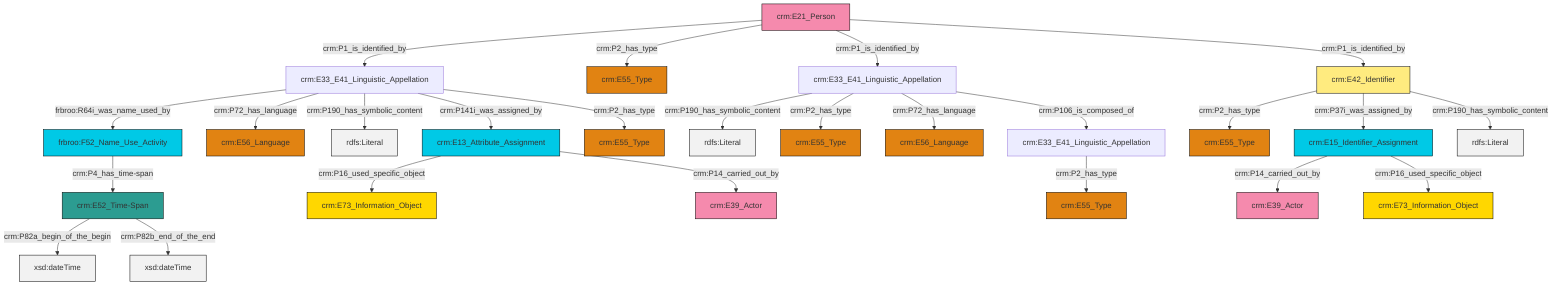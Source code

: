 graph TD
classDef Literal fill:#f2f2f2,stroke:#000000;
classDef CRM_Entity fill:#FFFFFF,stroke:#000000;
classDef Temporal_Entity fill:#00C9E6, stroke:#000000;
classDef Type fill:#E18312, stroke:#000000;
classDef Time-Span fill:#2C9C91, stroke:#000000;
classDef Appellation fill:#FFEB7F, stroke:#000000;
classDef Place fill:#008836, stroke:#000000;
classDef Persistent_Item fill:#B266B2, stroke:#000000;
classDef Conceptual_Object fill:#FFD700, stroke:#000000;
classDef Physical_Thing fill:#D2B48C, stroke:#000000;
classDef Actor fill:#f58aad, stroke:#000000;
classDef PC_Classes fill:#4ce600, stroke:#000000;
classDef Multi fill:#cccccc,stroke:#000000;

4["crm:E21_Person"]:::Actor -->|crm:P1_is_identified_by| 5["crm:E33_E41_Linguistic_Appellation"]:::Default
6["frbroo:F52_Name_Use_Activity"]:::Temporal_Entity -->|crm:P4_has_time-span| 7["crm:E52_Time-Span"]:::Time-Span
8["crm:E33_E41_Linguistic_Appellation"]:::Default -->|crm:P190_has_symbolic_content| 9[rdfs:Literal]:::Literal
5["crm:E33_E41_Linguistic_Appellation"]:::Default -->|frbroo:R64i_was_name_used_by| 6["frbroo:F52_Name_Use_Activity"]:::Temporal_Entity
5["crm:E33_E41_Linguistic_Appellation"]:::Default -->|crm:P72_has_language| 10["crm:E56_Language"]:::Type
8["crm:E33_E41_Linguistic_Appellation"]:::Default -->|crm:P2_has_type| 0["crm:E55_Type"]:::Type
12["crm:E33_E41_Linguistic_Appellation"]:::Default -->|crm:P2_has_type| 13["crm:E55_Type"]:::Type
8["crm:E33_E41_Linguistic_Appellation"]:::Default -->|crm:P72_has_language| 14["crm:E56_Language"]:::Type
4["crm:E21_Person"]:::Actor -->|crm:P2_has_type| 16["crm:E55_Type"]:::Type
18["crm:E15_Identifier_Assignment"]:::Temporal_Entity -->|crm:P14_carried_out_by| 19["crm:E39_Actor"]:::Actor
7["crm:E52_Time-Span"]:::Time-Span -->|crm:P82a_begin_of_the_begin| 22[xsd:dateTime]:::Literal
7["crm:E52_Time-Span"]:::Time-Span -->|crm:P82b_end_of_the_end| 23[xsd:dateTime]:::Literal
26["crm:E42_Identifier"]:::Appellation -->|crm:P2_has_type| 28["crm:E55_Type"]:::Type
5["crm:E33_E41_Linguistic_Appellation"]:::Default -->|crm:P190_has_symbolic_content| 34[rdfs:Literal]:::Literal
30["crm:E13_Attribute_Assignment"]:::Temporal_Entity -->|crm:P16_used_specific_object| 2["crm:E73_Information_Object"]:::Conceptual_Object
5["crm:E33_E41_Linguistic_Appellation"]:::Default -->|crm:P141i_was_assigned_by| 30["crm:E13_Attribute_Assignment"]:::Temporal_Entity
8["crm:E33_E41_Linguistic_Appellation"]:::Default -->|crm:P106_is_composed_of| 12["crm:E33_E41_Linguistic_Appellation"]:::Default
5["crm:E33_E41_Linguistic_Appellation"]:::Default -->|crm:P2_has_type| 24["crm:E55_Type"]:::Type
26["crm:E42_Identifier"]:::Appellation -->|crm:P37i_was_assigned_by| 18["crm:E15_Identifier_Assignment"]:::Temporal_Entity
4["crm:E21_Person"]:::Actor -->|crm:P1_is_identified_by| 8["crm:E33_E41_Linguistic_Appellation"]:::Default
26["crm:E42_Identifier"]:::Appellation -->|crm:P190_has_symbolic_content| 46[rdfs:Literal]:::Literal
18["crm:E15_Identifier_Assignment"]:::Temporal_Entity -->|crm:P16_used_specific_object| 42["crm:E73_Information_Object"]:::Conceptual_Object
4["crm:E21_Person"]:::Actor -->|crm:P1_is_identified_by| 26["crm:E42_Identifier"]:::Appellation
30["crm:E13_Attribute_Assignment"]:::Temporal_Entity -->|crm:P14_carried_out_by| 20["crm:E39_Actor"]:::Actor